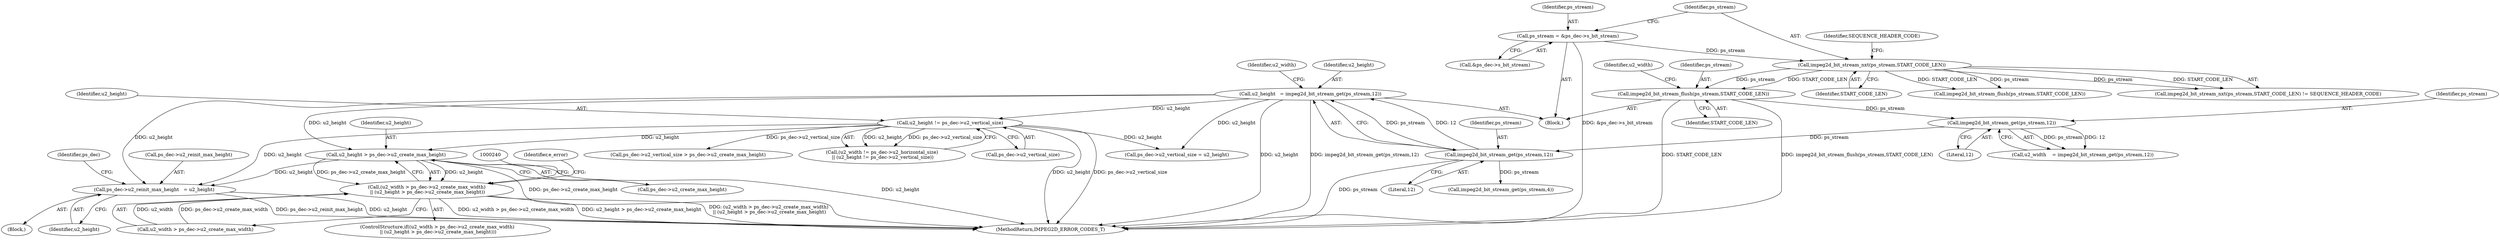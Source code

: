 digraph "0_Android_f301cff2c1ddd880d9a2c77b22602a137519867b@API" {
"1000214" [label="(Call,u2_height > ps_dec->u2_create_max_height)"];
"1000167" [label="(Call,u2_height != ps_dec->u2_vertical_size)"];
"1000155" [label="(Call,u2_height   = impeg2d_bit_stream_get(ps_stream,12))"];
"1000157" [label="(Call,impeg2d_bit_stream_get(ps_stream,12))"];
"1000152" [label="(Call,impeg2d_bit_stream_get(ps_stream,12))"];
"1000147" [label="(Call,impeg2d_bit_stream_flush(ps_stream,START_CODE_LEN))"];
"1000137" [label="(Call,impeg2d_bit_stream_nxt(ps_stream,START_CODE_LEN))"];
"1000127" [label="(Call,ps_stream = &ps_dec->s_bit_stream)"];
"1000208" [label="(Call,(u2_width > ps_dec->u2_create_max_width)\n || (u2_height > ps_dec->u2_create_max_height))"];
"1000224" [label="(Call,ps_dec->u2_reinit_max_height   = u2_height)"];
"1000185" [label="(Call,ps_dec->u2_vertical_size = u2_height)"];
"1000251" [label="(Call,ps_dec->u2_vertical_size > ps_dec->u2_create_max_height)"];
"1000224" [label="(Call,ps_dec->u2_reinit_max_height   = u2_height)"];
"1000157" [label="(Call,impeg2d_bit_stream_get(ps_stream,12))"];
"1000219" [label="(Block,)"];
"1000138" [label="(Identifier,ps_stream)"];
"1000150" [label="(Call,u2_width    = impeg2d_bit_stream_get(ps_stream,12))"];
"1000129" [label="(Call,&ps_dec->s_bit_stream)"];
"1000128" [label="(Identifier,ps_stream)"];
"1000156" [label="(Identifier,u2_height)"];
"1000163" [label="(Identifier,u2_width)"];
"1000158" [label="(Identifier,ps_stream)"];
"1000225" [label="(Call,ps_dec->u2_reinit_max_height)"];
"1000215" [label="(Identifier,u2_height)"];
"1000161" [label="(Call,(u2_width != ps_dec->u2_horizontal_size)\n || (u2_height != ps_dec->u2_vertical_size))"];
"1000142" [label="(Call,impeg2d_bit_stream_flush(ps_stream,START_CODE_LEN))"];
"1000127" [label="(Call,ps_stream = &ps_dec->s_bit_stream)"];
"1000155" [label="(Call,u2_height   = impeg2d_bit_stream_get(ps_stream,12))"];
"1000169" [label="(Call,ps_dec->u2_vertical_size)"];
"1000214" [label="(Call,u2_height > ps_dec->u2_create_max_height)"];
"1000148" [label="(Identifier,ps_stream)"];
"1000216" [label="(Call,ps_dec->u2_create_max_height)"];
"1000136" [label="(Call,impeg2d_bit_stream_nxt(ps_stream,START_CODE_LEN) != SEQUENCE_HEADER_CODE)"];
"1000209" [label="(Call,u2_width > ps_dec->u2_create_max_width)"];
"1000125" [label="(Block,)"];
"1000168" [label="(Identifier,u2_height)"];
"1000140" [label="(Identifier,SEQUENCE_HEADER_CODE)"];
"1000154" [label="(Literal,12)"];
"1000167" [label="(Call,u2_height != ps_dec->u2_vertical_size)"];
"1000159" [label="(Literal,12)"];
"1000149" [label="(Identifier,START_CODE_LEN)"];
"1000270" [label="(Call,impeg2d_bit_stream_get(ps_stream,4))"];
"1000222" [label="(Identifier,e_error)"];
"1000208" [label="(Call,(u2_width > ps_dec->u2_create_max_width)\n || (u2_height > ps_dec->u2_create_max_height))"];
"1000153" [label="(Identifier,ps_stream)"];
"1000147" [label="(Call,impeg2d_bit_stream_flush(ps_stream,START_CODE_LEN))"];
"1000151" [label="(Identifier,u2_width)"];
"1000152" [label="(Call,impeg2d_bit_stream_get(ps_stream,12))"];
"1000139" [label="(Identifier,START_CODE_LEN)"];
"1000380" [label="(MethodReturn,IMPEG2D_ERROR_CODES_T)"];
"1000207" [label="(ControlStructure,if((u2_width > ps_dec->u2_create_max_width)\n || (u2_height > ps_dec->u2_create_max_height)))"];
"1000228" [label="(Identifier,u2_height)"];
"1000137" [label="(Call,impeg2d_bit_stream_nxt(ps_stream,START_CODE_LEN))"];
"1000231" [label="(Identifier,ps_dec)"];
"1000214" -> "1000208"  [label="AST: "];
"1000214" -> "1000216"  [label="CFG: "];
"1000215" -> "1000214"  [label="AST: "];
"1000216" -> "1000214"  [label="AST: "];
"1000208" -> "1000214"  [label="CFG: "];
"1000214" -> "1000380"  [label="DDG: ps_dec->u2_create_max_height"];
"1000214" -> "1000380"  [label="DDG: u2_height"];
"1000214" -> "1000208"  [label="DDG: u2_height"];
"1000214" -> "1000208"  [label="DDG: ps_dec->u2_create_max_height"];
"1000167" -> "1000214"  [label="DDG: u2_height"];
"1000155" -> "1000214"  [label="DDG: u2_height"];
"1000214" -> "1000224"  [label="DDG: u2_height"];
"1000167" -> "1000161"  [label="AST: "];
"1000167" -> "1000169"  [label="CFG: "];
"1000168" -> "1000167"  [label="AST: "];
"1000169" -> "1000167"  [label="AST: "];
"1000161" -> "1000167"  [label="CFG: "];
"1000167" -> "1000380"  [label="DDG: ps_dec->u2_vertical_size"];
"1000167" -> "1000380"  [label="DDG: u2_height"];
"1000167" -> "1000161"  [label="DDG: u2_height"];
"1000167" -> "1000161"  [label="DDG: ps_dec->u2_vertical_size"];
"1000155" -> "1000167"  [label="DDG: u2_height"];
"1000167" -> "1000185"  [label="DDG: u2_height"];
"1000167" -> "1000224"  [label="DDG: u2_height"];
"1000167" -> "1000251"  [label="DDG: ps_dec->u2_vertical_size"];
"1000155" -> "1000125"  [label="AST: "];
"1000155" -> "1000157"  [label="CFG: "];
"1000156" -> "1000155"  [label="AST: "];
"1000157" -> "1000155"  [label="AST: "];
"1000163" -> "1000155"  [label="CFG: "];
"1000155" -> "1000380"  [label="DDG: impeg2d_bit_stream_get(ps_stream,12)"];
"1000155" -> "1000380"  [label="DDG: u2_height"];
"1000157" -> "1000155"  [label="DDG: ps_stream"];
"1000157" -> "1000155"  [label="DDG: 12"];
"1000155" -> "1000185"  [label="DDG: u2_height"];
"1000155" -> "1000224"  [label="DDG: u2_height"];
"1000157" -> "1000159"  [label="CFG: "];
"1000158" -> "1000157"  [label="AST: "];
"1000159" -> "1000157"  [label="AST: "];
"1000157" -> "1000380"  [label="DDG: ps_stream"];
"1000152" -> "1000157"  [label="DDG: ps_stream"];
"1000157" -> "1000270"  [label="DDG: ps_stream"];
"1000152" -> "1000150"  [label="AST: "];
"1000152" -> "1000154"  [label="CFG: "];
"1000153" -> "1000152"  [label="AST: "];
"1000154" -> "1000152"  [label="AST: "];
"1000150" -> "1000152"  [label="CFG: "];
"1000152" -> "1000150"  [label="DDG: ps_stream"];
"1000152" -> "1000150"  [label="DDG: 12"];
"1000147" -> "1000152"  [label="DDG: ps_stream"];
"1000147" -> "1000125"  [label="AST: "];
"1000147" -> "1000149"  [label="CFG: "];
"1000148" -> "1000147"  [label="AST: "];
"1000149" -> "1000147"  [label="AST: "];
"1000151" -> "1000147"  [label="CFG: "];
"1000147" -> "1000380"  [label="DDG: START_CODE_LEN"];
"1000147" -> "1000380"  [label="DDG: impeg2d_bit_stream_flush(ps_stream,START_CODE_LEN)"];
"1000137" -> "1000147"  [label="DDG: ps_stream"];
"1000137" -> "1000147"  [label="DDG: START_CODE_LEN"];
"1000137" -> "1000136"  [label="AST: "];
"1000137" -> "1000139"  [label="CFG: "];
"1000138" -> "1000137"  [label="AST: "];
"1000139" -> "1000137"  [label="AST: "];
"1000140" -> "1000137"  [label="CFG: "];
"1000137" -> "1000136"  [label="DDG: ps_stream"];
"1000137" -> "1000136"  [label="DDG: START_CODE_LEN"];
"1000127" -> "1000137"  [label="DDG: ps_stream"];
"1000137" -> "1000142"  [label="DDG: ps_stream"];
"1000137" -> "1000142"  [label="DDG: START_CODE_LEN"];
"1000127" -> "1000125"  [label="AST: "];
"1000127" -> "1000129"  [label="CFG: "];
"1000128" -> "1000127"  [label="AST: "];
"1000129" -> "1000127"  [label="AST: "];
"1000138" -> "1000127"  [label="CFG: "];
"1000127" -> "1000380"  [label="DDG: &ps_dec->s_bit_stream"];
"1000208" -> "1000207"  [label="AST: "];
"1000208" -> "1000209"  [label="CFG: "];
"1000209" -> "1000208"  [label="AST: "];
"1000222" -> "1000208"  [label="CFG: "];
"1000240" -> "1000208"  [label="CFG: "];
"1000208" -> "1000380"  [label="DDG: u2_width > ps_dec->u2_create_max_width"];
"1000208" -> "1000380"  [label="DDG: u2_height > ps_dec->u2_create_max_height"];
"1000208" -> "1000380"  [label="DDG: (u2_width > ps_dec->u2_create_max_width)\n || (u2_height > ps_dec->u2_create_max_height)"];
"1000209" -> "1000208"  [label="DDG: u2_width"];
"1000209" -> "1000208"  [label="DDG: ps_dec->u2_create_max_width"];
"1000224" -> "1000219"  [label="AST: "];
"1000224" -> "1000228"  [label="CFG: "];
"1000225" -> "1000224"  [label="AST: "];
"1000228" -> "1000224"  [label="AST: "];
"1000231" -> "1000224"  [label="CFG: "];
"1000224" -> "1000380"  [label="DDG: ps_dec->u2_reinit_max_height"];
"1000224" -> "1000380"  [label="DDG: u2_height"];
}
